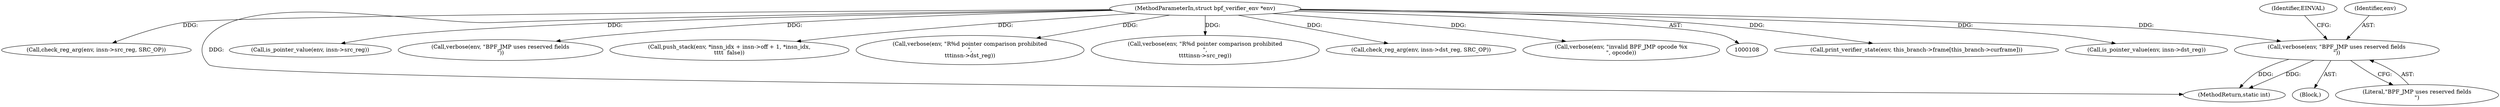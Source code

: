 digraph "0_linux_979d63d50c0c0f7bc537bf821e056cc9fe5abd38_0@pointer" {
"1000169" [label="(Call,verbose(env, \"BPF_JMP uses reserved fields\n\"))"];
"1000109" [label="(MethodParameterIn,struct bpf_verifier_env *env)"];
"1000109" [label="(MethodParameterIn,struct bpf_verifier_env *env)"];
"1000519" [label="(Call,print_verifier_state(env, this_branch->frame[this_branch->curframe]))"];
"1000498" [label="(Call,is_pointer_value(env, insn->dst_reg))"];
"1000177" [label="(Call,check_reg_arg(env, insn->src_reg, SRC_OP))"];
"1000174" [label="(Identifier,EINVAL)"];
"1000530" [label="(MethodReturn,static int)"];
"1000168" [label="(Block,)"];
"1000188" [label="(Call,is_pointer_value(env, insn->src_reg))"];
"1000212" [label="(Call,verbose(env, \"BPF_JMP uses reserved fields\n\"))"];
"1000278" [label="(Call,push_stack(env, *insn_idx + insn->off + 1, *insn_idx,\n\t\t\t\t  false))"];
"1000504" [label="(Call,verbose(env, \"R%d pointer comparison prohibited\n\",\n\t\t\tinsn->dst_reg))"];
"1000170" [label="(Identifier,env)"];
"1000171" [label="(Literal,\"BPF_JMP uses reserved fields\n\")"];
"1000169" [label="(Call,verbose(env, \"BPF_JMP uses reserved fields\n\"))"];
"1000194" [label="(Call,verbose(env, \"R%d pointer comparison prohibited\n\",\n\t\t\t\tinsn->src_reg))"];
"1000220" [label="(Call,check_reg_arg(env, insn->dst_reg, SRC_OP))"];
"1000147" [label="(Call,verbose(env, \"invalid BPF_JMP opcode %x\n\", opcode))"];
"1000169" -> "1000168"  [label="AST: "];
"1000169" -> "1000171"  [label="CFG: "];
"1000170" -> "1000169"  [label="AST: "];
"1000171" -> "1000169"  [label="AST: "];
"1000174" -> "1000169"  [label="CFG: "];
"1000169" -> "1000530"  [label="DDG: "];
"1000169" -> "1000530"  [label="DDG: "];
"1000109" -> "1000169"  [label="DDG: "];
"1000109" -> "1000108"  [label="AST: "];
"1000109" -> "1000530"  [label="DDG: "];
"1000109" -> "1000147"  [label="DDG: "];
"1000109" -> "1000177"  [label="DDG: "];
"1000109" -> "1000188"  [label="DDG: "];
"1000109" -> "1000194"  [label="DDG: "];
"1000109" -> "1000212"  [label="DDG: "];
"1000109" -> "1000220"  [label="DDG: "];
"1000109" -> "1000278"  [label="DDG: "];
"1000109" -> "1000498"  [label="DDG: "];
"1000109" -> "1000504"  [label="DDG: "];
"1000109" -> "1000519"  [label="DDG: "];
}
